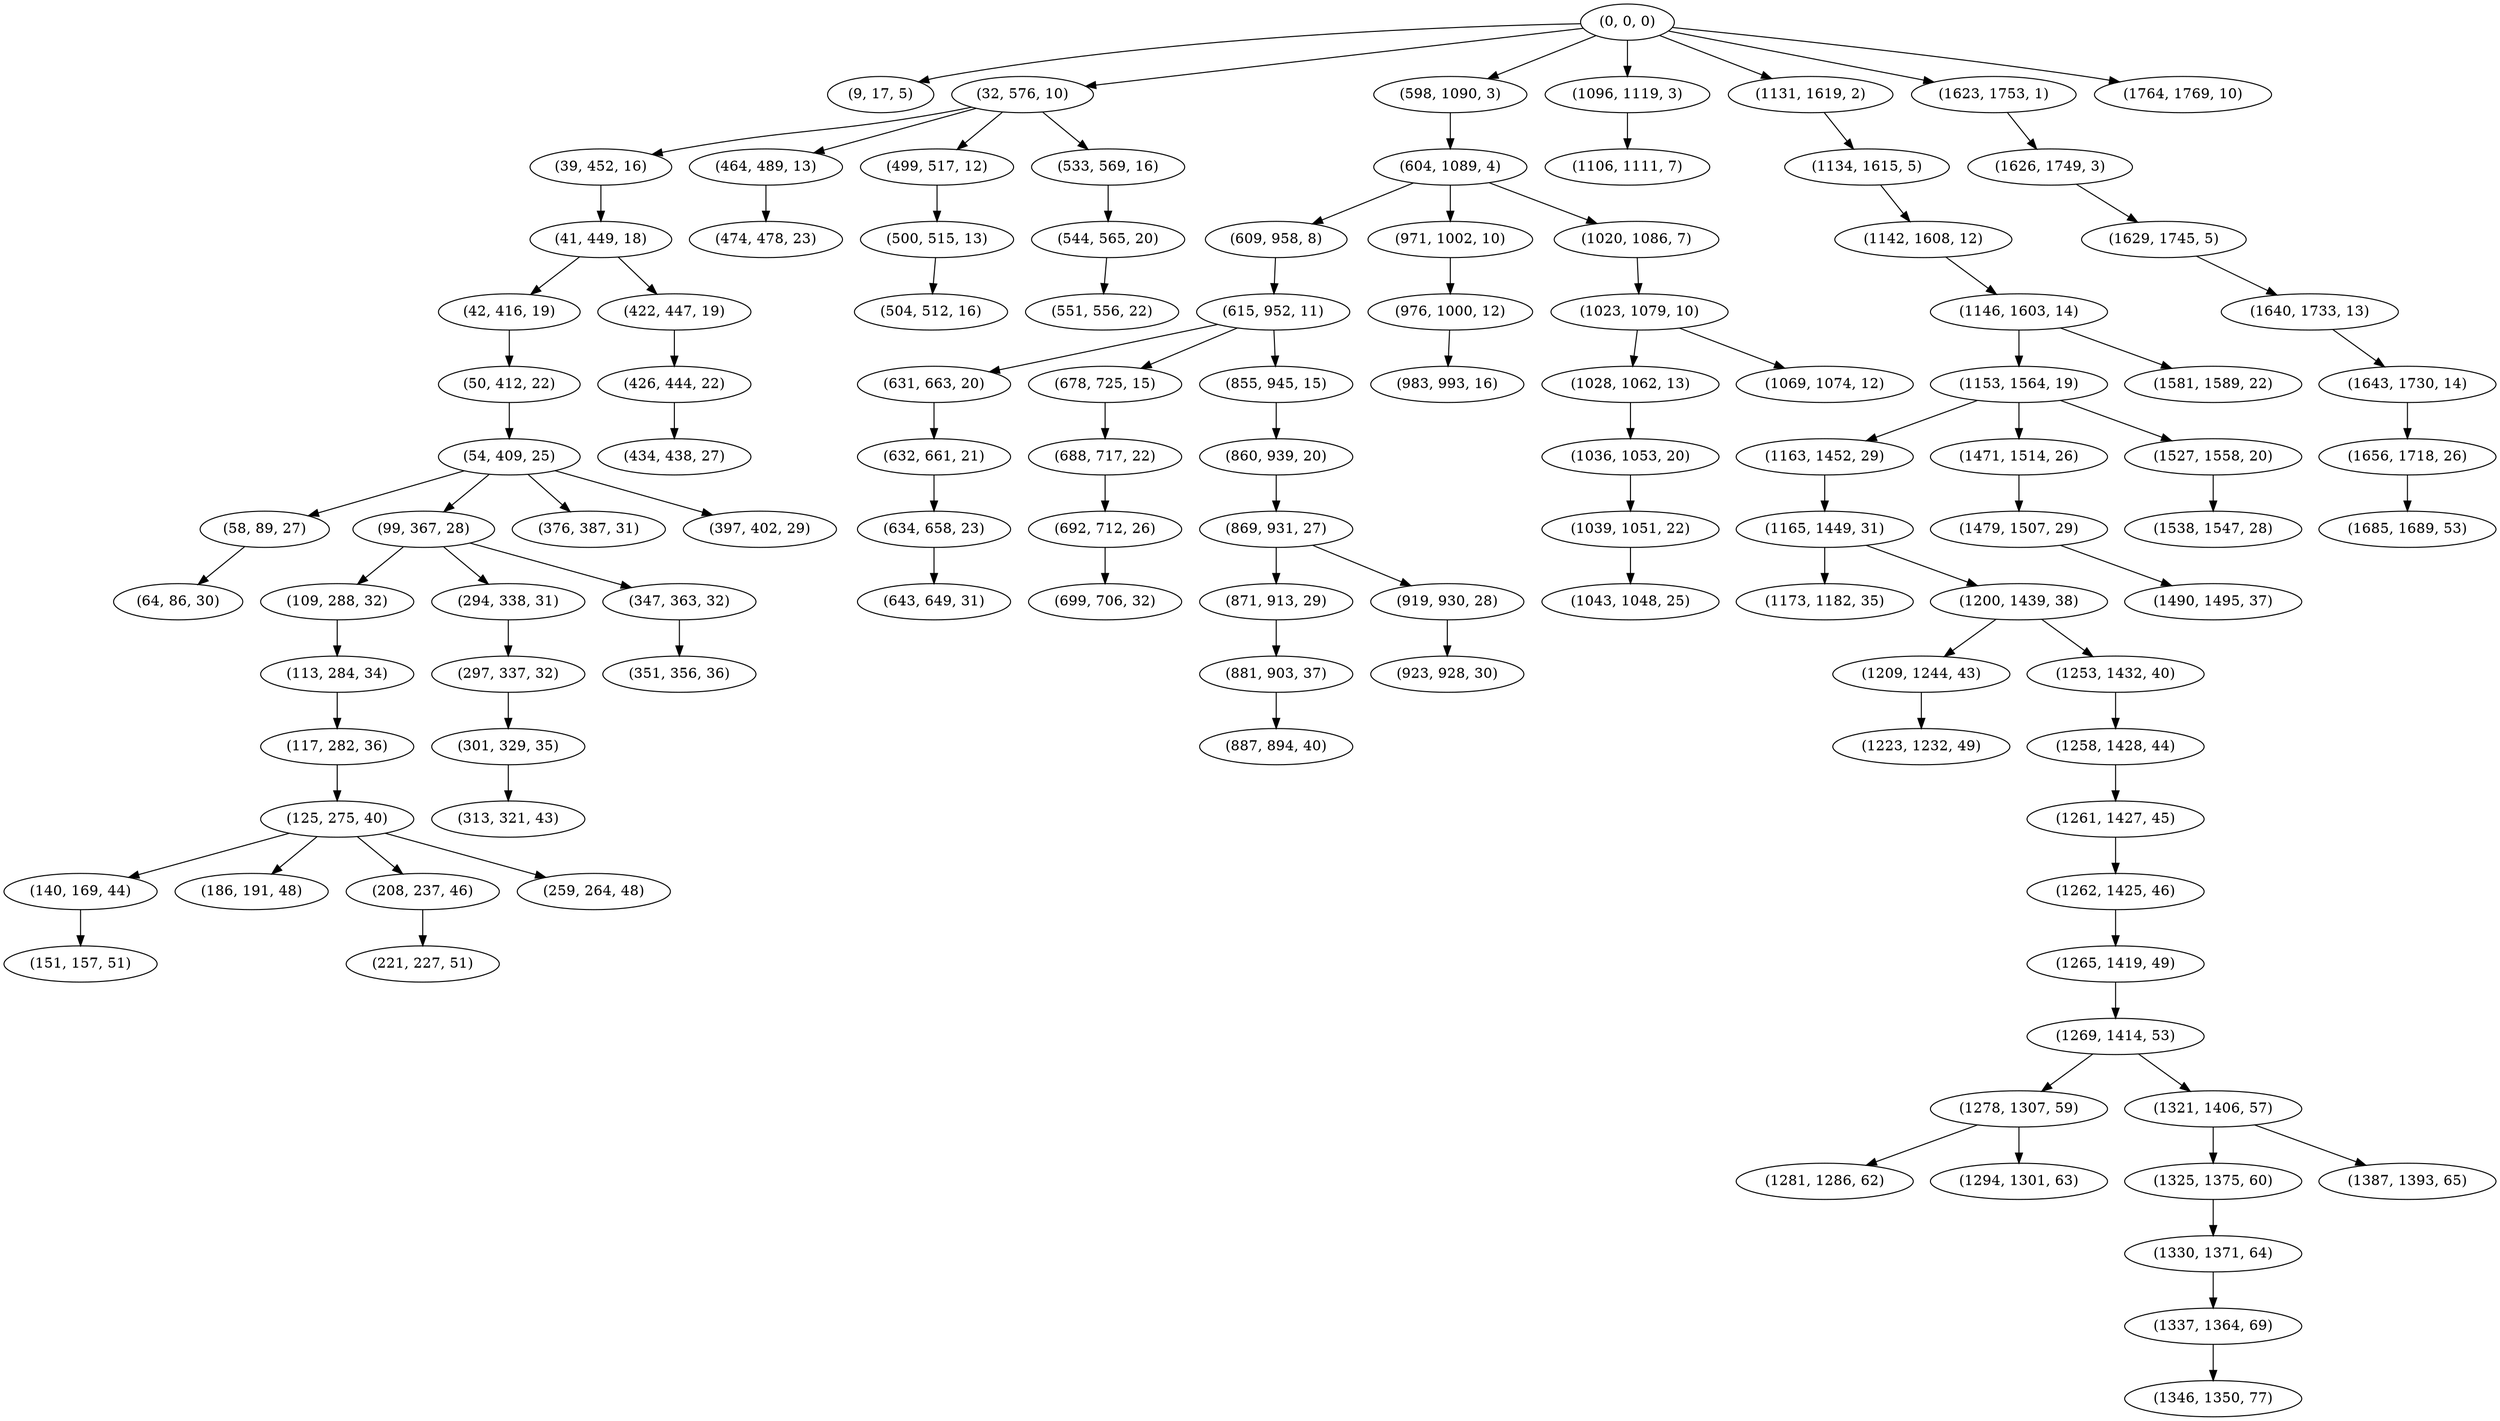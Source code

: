 digraph tree {
    "(0, 0, 0)";
    "(9, 17, 5)";
    "(32, 576, 10)";
    "(39, 452, 16)";
    "(41, 449, 18)";
    "(42, 416, 19)";
    "(50, 412, 22)";
    "(54, 409, 25)";
    "(58, 89, 27)";
    "(64, 86, 30)";
    "(99, 367, 28)";
    "(109, 288, 32)";
    "(113, 284, 34)";
    "(117, 282, 36)";
    "(125, 275, 40)";
    "(140, 169, 44)";
    "(151, 157, 51)";
    "(186, 191, 48)";
    "(208, 237, 46)";
    "(221, 227, 51)";
    "(259, 264, 48)";
    "(294, 338, 31)";
    "(297, 337, 32)";
    "(301, 329, 35)";
    "(313, 321, 43)";
    "(347, 363, 32)";
    "(351, 356, 36)";
    "(376, 387, 31)";
    "(397, 402, 29)";
    "(422, 447, 19)";
    "(426, 444, 22)";
    "(434, 438, 27)";
    "(464, 489, 13)";
    "(474, 478, 23)";
    "(499, 517, 12)";
    "(500, 515, 13)";
    "(504, 512, 16)";
    "(533, 569, 16)";
    "(544, 565, 20)";
    "(551, 556, 22)";
    "(598, 1090, 3)";
    "(604, 1089, 4)";
    "(609, 958, 8)";
    "(615, 952, 11)";
    "(631, 663, 20)";
    "(632, 661, 21)";
    "(634, 658, 23)";
    "(643, 649, 31)";
    "(678, 725, 15)";
    "(688, 717, 22)";
    "(692, 712, 26)";
    "(699, 706, 32)";
    "(855, 945, 15)";
    "(860, 939, 20)";
    "(869, 931, 27)";
    "(871, 913, 29)";
    "(881, 903, 37)";
    "(887, 894, 40)";
    "(919, 930, 28)";
    "(923, 928, 30)";
    "(971, 1002, 10)";
    "(976, 1000, 12)";
    "(983, 993, 16)";
    "(1020, 1086, 7)";
    "(1023, 1079, 10)";
    "(1028, 1062, 13)";
    "(1036, 1053, 20)";
    "(1039, 1051, 22)";
    "(1043, 1048, 25)";
    "(1069, 1074, 12)";
    "(1096, 1119, 3)";
    "(1106, 1111, 7)";
    "(1131, 1619, 2)";
    "(1134, 1615, 5)";
    "(1142, 1608, 12)";
    "(1146, 1603, 14)";
    "(1153, 1564, 19)";
    "(1163, 1452, 29)";
    "(1165, 1449, 31)";
    "(1173, 1182, 35)";
    "(1200, 1439, 38)";
    "(1209, 1244, 43)";
    "(1223, 1232, 49)";
    "(1253, 1432, 40)";
    "(1258, 1428, 44)";
    "(1261, 1427, 45)";
    "(1262, 1425, 46)";
    "(1265, 1419, 49)";
    "(1269, 1414, 53)";
    "(1278, 1307, 59)";
    "(1281, 1286, 62)";
    "(1294, 1301, 63)";
    "(1321, 1406, 57)";
    "(1325, 1375, 60)";
    "(1330, 1371, 64)";
    "(1337, 1364, 69)";
    "(1346, 1350, 77)";
    "(1387, 1393, 65)";
    "(1471, 1514, 26)";
    "(1479, 1507, 29)";
    "(1490, 1495, 37)";
    "(1527, 1558, 20)";
    "(1538, 1547, 28)";
    "(1581, 1589, 22)";
    "(1623, 1753, 1)";
    "(1626, 1749, 3)";
    "(1629, 1745, 5)";
    "(1640, 1733, 13)";
    "(1643, 1730, 14)";
    "(1656, 1718, 26)";
    "(1685, 1689, 53)";
    "(1764, 1769, 10)";
    "(0, 0, 0)" -> "(9, 17, 5)";
    "(0, 0, 0)" -> "(32, 576, 10)";
    "(0, 0, 0)" -> "(598, 1090, 3)";
    "(0, 0, 0)" -> "(1096, 1119, 3)";
    "(0, 0, 0)" -> "(1131, 1619, 2)";
    "(0, 0, 0)" -> "(1623, 1753, 1)";
    "(0, 0, 0)" -> "(1764, 1769, 10)";
    "(32, 576, 10)" -> "(39, 452, 16)";
    "(32, 576, 10)" -> "(464, 489, 13)";
    "(32, 576, 10)" -> "(499, 517, 12)";
    "(32, 576, 10)" -> "(533, 569, 16)";
    "(39, 452, 16)" -> "(41, 449, 18)";
    "(41, 449, 18)" -> "(42, 416, 19)";
    "(41, 449, 18)" -> "(422, 447, 19)";
    "(42, 416, 19)" -> "(50, 412, 22)";
    "(50, 412, 22)" -> "(54, 409, 25)";
    "(54, 409, 25)" -> "(58, 89, 27)";
    "(54, 409, 25)" -> "(99, 367, 28)";
    "(54, 409, 25)" -> "(376, 387, 31)";
    "(54, 409, 25)" -> "(397, 402, 29)";
    "(58, 89, 27)" -> "(64, 86, 30)";
    "(99, 367, 28)" -> "(109, 288, 32)";
    "(99, 367, 28)" -> "(294, 338, 31)";
    "(99, 367, 28)" -> "(347, 363, 32)";
    "(109, 288, 32)" -> "(113, 284, 34)";
    "(113, 284, 34)" -> "(117, 282, 36)";
    "(117, 282, 36)" -> "(125, 275, 40)";
    "(125, 275, 40)" -> "(140, 169, 44)";
    "(125, 275, 40)" -> "(186, 191, 48)";
    "(125, 275, 40)" -> "(208, 237, 46)";
    "(125, 275, 40)" -> "(259, 264, 48)";
    "(140, 169, 44)" -> "(151, 157, 51)";
    "(208, 237, 46)" -> "(221, 227, 51)";
    "(294, 338, 31)" -> "(297, 337, 32)";
    "(297, 337, 32)" -> "(301, 329, 35)";
    "(301, 329, 35)" -> "(313, 321, 43)";
    "(347, 363, 32)" -> "(351, 356, 36)";
    "(422, 447, 19)" -> "(426, 444, 22)";
    "(426, 444, 22)" -> "(434, 438, 27)";
    "(464, 489, 13)" -> "(474, 478, 23)";
    "(499, 517, 12)" -> "(500, 515, 13)";
    "(500, 515, 13)" -> "(504, 512, 16)";
    "(533, 569, 16)" -> "(544, 565, 20)";
    "(544, 565, 20)" -> "(551, 556, 22)";
    "(598, 1090, 3)" -> "(604, 1089, 4)";
    "(604, 1089, 4)" -> "(609, 958, 8)";
    "(604, 1089, 4)" -> "(971, 1002, 10)";
    "(604, 1089, 4)" -> "(1020, 1086, 7)";
    "(609, 958, 8)" -> "(615, 952, 11)";
    "(615, 952, 11)" -> "(631, 663, 20)";
    "(615, 952, 11)" -> "(678, 725, 15)";
    "(615, 952, 11)" -> "(855, 945, 15)";
    "(631, 663, 20)" -> "(632, 661, 21)";
    "(632, 661, 21)" -> "(634, 658, 23)";
    "(634, 658, 23)" -> "(643, 649, 31)";
    "(678, 725, 15)" -> "(688, 717, 22)";
    "(688, 717, 22)" -> "(692, 712, 26)";
    "(692, 712, 26)" -> "(699, 706, 32)";
    "(855, 945, 15)" -> "(860, 939, 20)";
    "(860, 939, 20)" -> "(869, 931, 27)";
    "(869, 931, 27)" -> "(871, 913, 29)";
    "(869, 931, 27)" -> "(919, 930, 28)";
    "(871, 913, 29)" -> "(881, 903, 37)";
    "(881, 903, 37)" -> "(887, 894, 40)";
    "(919, 930, 28)" -> "(923, 928, 30)";
    "(971, 1002, 10)" -> "(976, 1000, 12)";
    "(976, 1000, 12)" -> "(983, 993, 16)";
    "(1020, 1086, 7)" -> "(1023, 1079, 10)";
    "(1023, 1079, 10)" -> "(1028, 1062, 13)";
    "(1023, 1079, 10)" -> "(1069, 1074, 12)";
    "(1028, 1062, 13)" -> "(1036, 1053, 20)";
    "(1036, 1053, 20)" -> "(1039, 1051, 22)";
    "(1039, 1051, 22)" -> "(1043, 1048, 25)";
    "(1096, 1119, 3)" -> "(1106, 1111, 7)";
    "(1131, 1619, 2)" -> "(1134, 1615, 5)";
    "(1134, 1615, 5)" -> "(1142, 1608, 12)";
    "(1142, 1608, 12)" -> "(1146, 1603, 14)";
    "(1146, 1603, 14)" -> "(1153, 1564, 19)";
    "(1146, 1603, 14)" -> "(1581, 1589, 22)";
    "(1153, 1564, 19)" -> "(1163, 1452, 29)";
    "(1153, 1564, 19)" -> "(1471, 1514, 26)";
    "(1153, 1564, 19)" -> "(1527, 1558, 20)";
    "(1163, 1452, 29)" -> "(1165, 1449, 31)";
    "(1165, 1449, 31)" -> "(1173, 1182, 35)";
    "(1165, 1449, 31)" -> "(1200, 1439, 38)";
    "(1200, 1439, 38)" -> "(1209, 1244, 43)";
    "(1200, 1439, 38)" -> "(1253, 1432, 40)";
    "(1209, 1244, 43)" -> "(1223, 1232, 49)";
    "(1253, 1432, 40)" -> "(1258, 1428, 44)";
    "(1258, 1428, 44)" -> "(1261, 1427, 45)";
    "(1261, 1427, 45)" -> "(1262, 1425, 46)";
    "(1262, 1425, 46)" -> "(1265, 1419, 49)";
    "(1265, 1419, 49)" -> "(1269, 1414, 53)";
    "(1269, 1414, 53)" -> "(1278, 1307, 59)";
    "(1269, 1414, 53)" -> "(1321, 1406, 57)";
    "(1278, 1307, 59)" -> "(1281, 1286, 62)";
    "(1278, 1307, 59)" -> "(1294, 1301, 63)";
    "(1321, 1406, 57)" -> "(1325, 1375, 60)";
    "(1321, 1406, 57)" -> "(1387, 1393, 65)";
    "(1325, 1375, 60)" -> "(1330, 1371, 64)";
    "(1330, 1371, 64)" -> "(1337, 1364, 69)";
    "(1337, 1364, 69)" -> "(1346, 1350, 77)";
    "(1471, 1514, 26)" -> "(1479, 1507, 29)";
    "(1479, 1507, 29)" -> "(1490, 1495, 37)";
    "(1527, 1558, 20)" -> "(1538, 1547, 28)";
    "(1623, 1753, 1)" -> "(1626, 1749, 3)";
    "(1626, 1749, 3)" -> "(1629, 1745, 5)";
    "(1629, 1745, 5)" -> "(1640, 1733, 13)";
    "(1640, 1733, 13)" -> "(1643, 1730, 14)";
    "(1643, 1730, 14)" -> "(1656, 1718, 26)";
    "(1656, 1718, 26)" -> "(1685, 1689, 53)";
}
